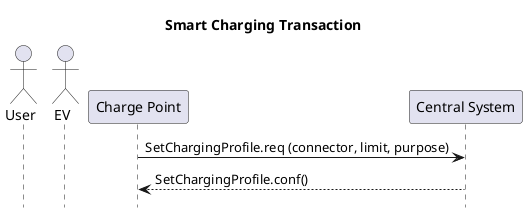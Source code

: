 @startuml
'skinparam dpi 400
hide footbox

title Smart Charging Transaction

actor "User" as US
actor "EV" as EV
participant "Charge Point" as CP
participant "Central System" as CS

CP -> CS : SetChargingProfile.req (connector, limit, purpose)
CS --> CP : SetChargingProfile.conf()




@enduml
